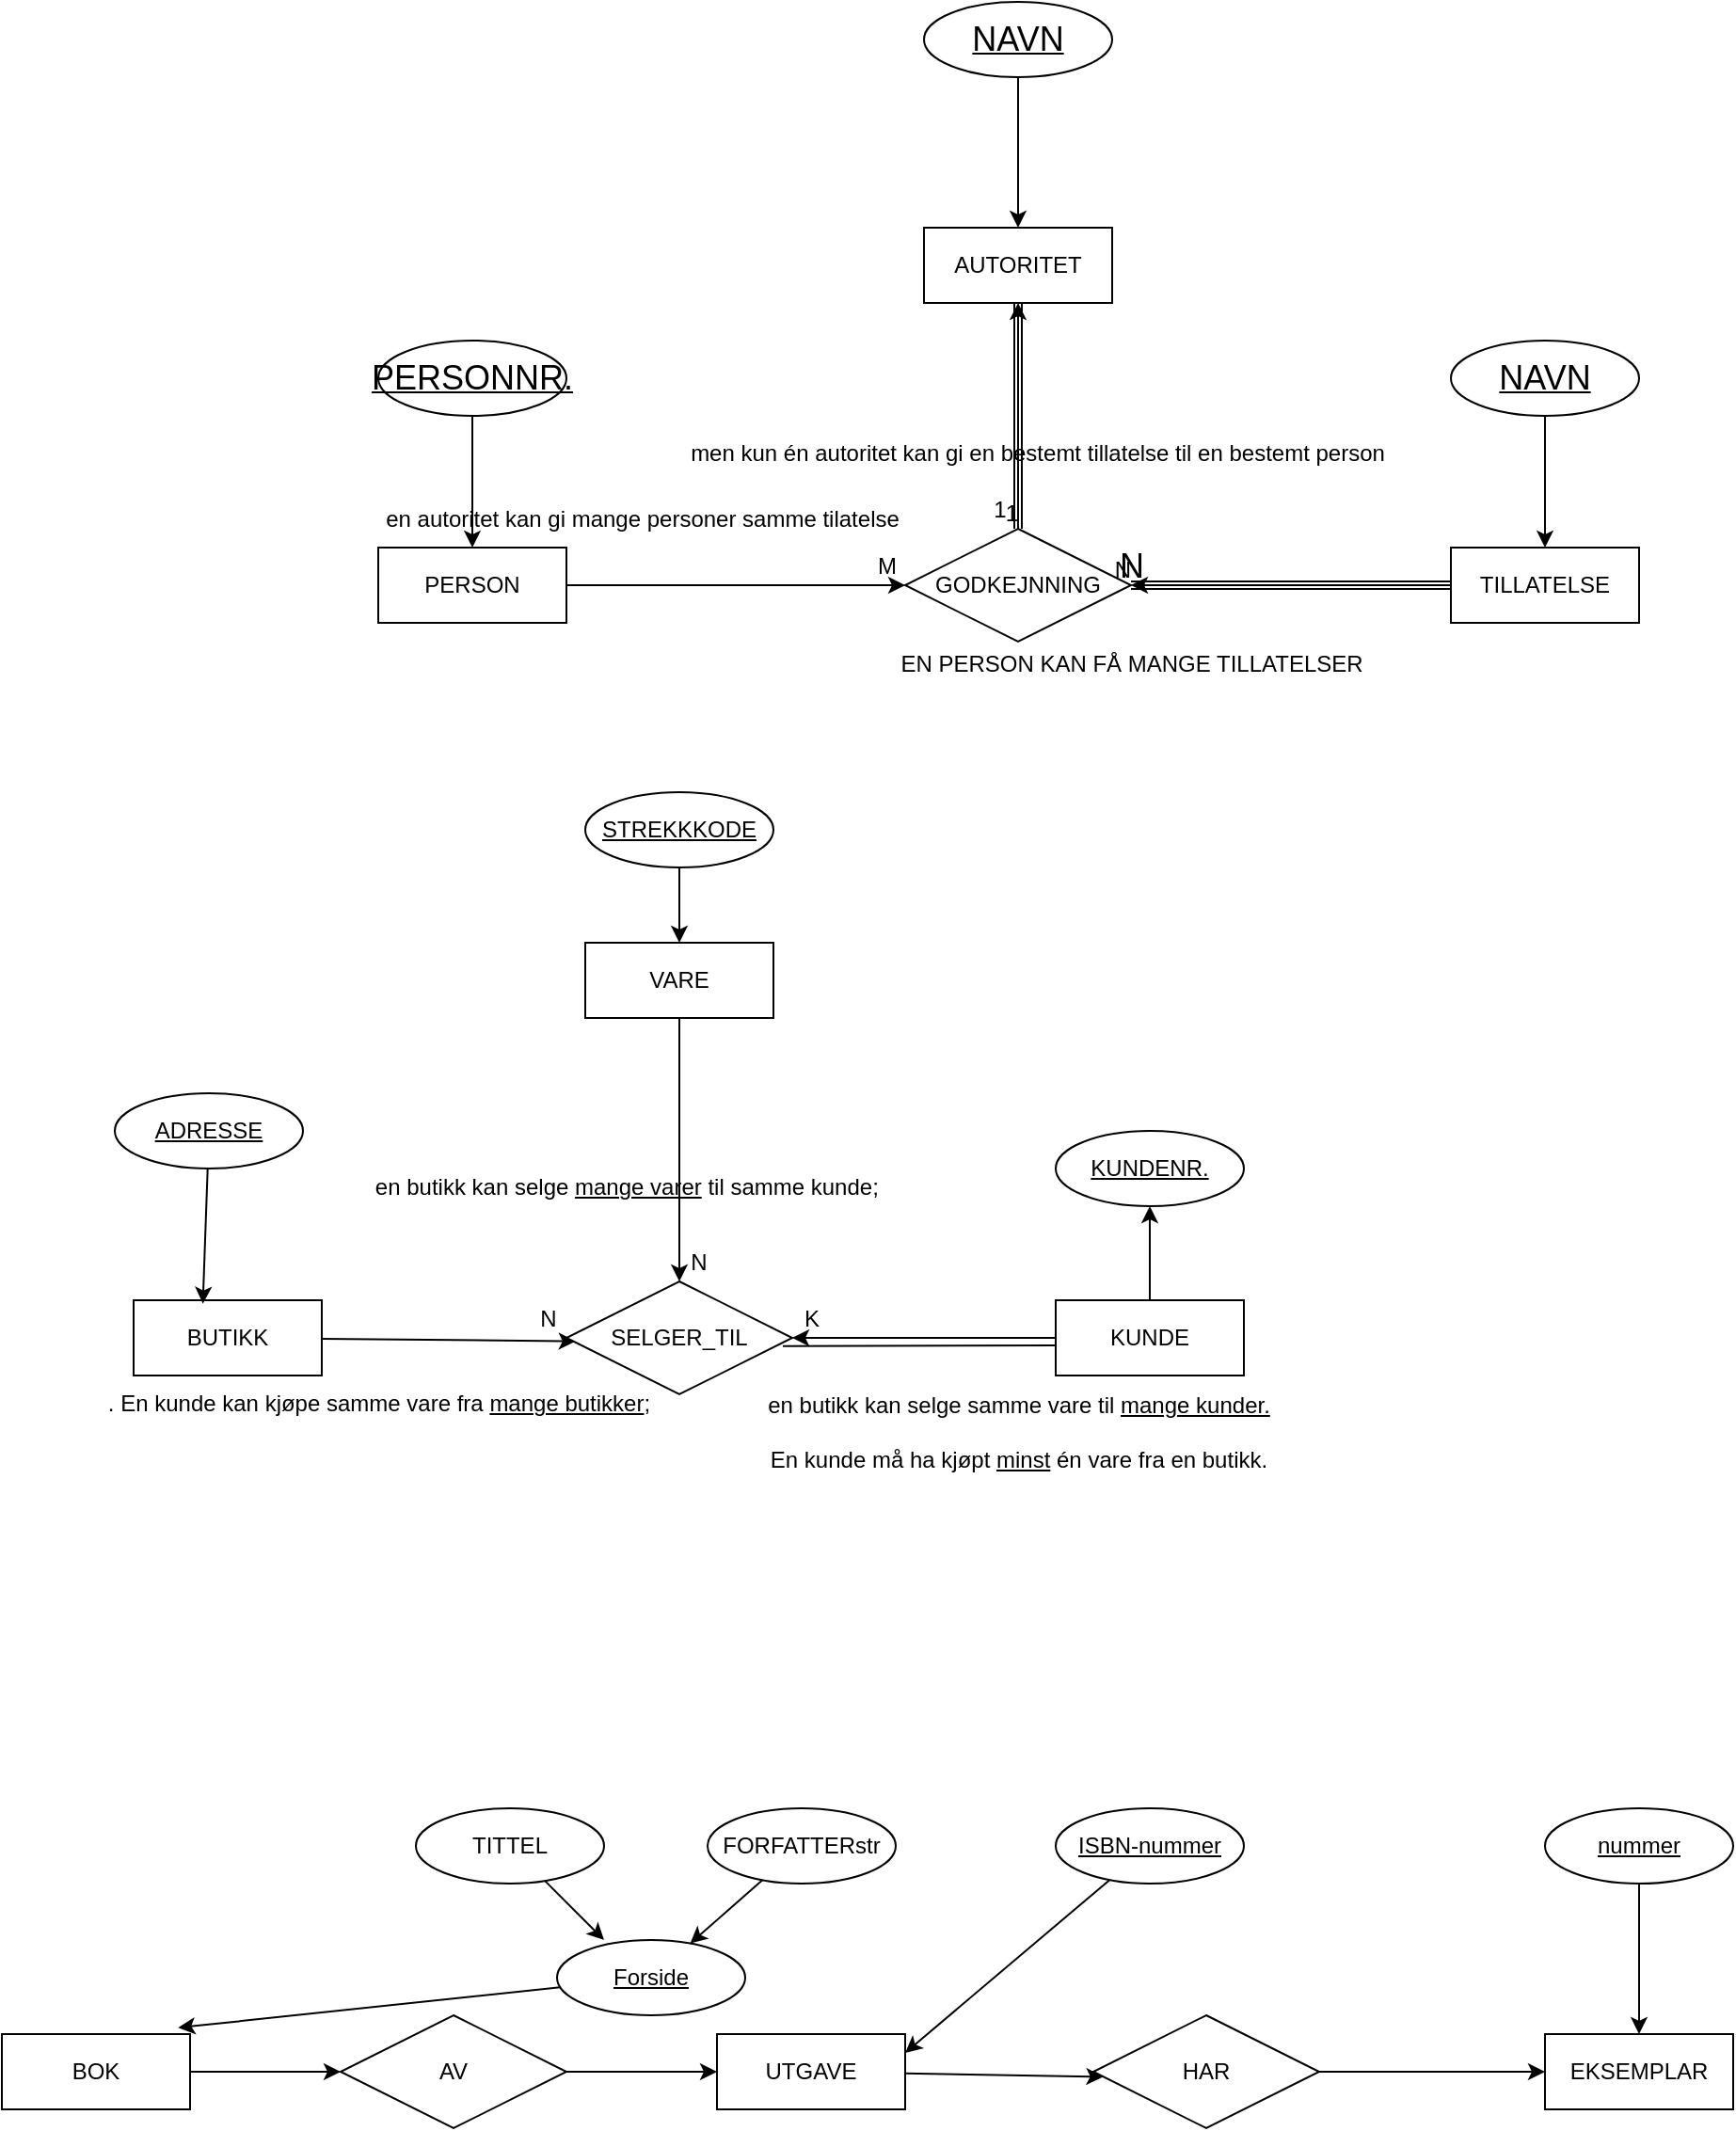 <mxfile>
    <diagram id="GjdEe3MNRX_D_YGAk7MI" name="Page-1">
        <mxGraphModel dx="1518" dy="605" grid="1" gridSize="10" guides="1" tooltips="1" connect="1" arrows="1" fold="1" page="0" pageScale="1" pageWidth="850" pageHeight="1100" math="0" shadow="0">
            <root>
                <mxCell id="0"/>
                <mxCell id="1" parent="0"/>
                <mxCell id="8" style="edgeStyle=none;html=1;entryX=0.5;entryY=1;entryDx=0;entryDy=0;" edge="1" parent="1" source="4" target="6">
                    <mxGeometry relative="1" as="geometry"/>
                </mxCell>
                <mxCell id="4" value="GODKEJNNING" style="shape=rhombus;perimeter=rhombusPerimeter;whiteSpace=wrap;html=1;align=center;" vertex="1" parent="1">
                    <mxGeometry x="360" y="430" width="120" height="60" as="geometry"/>
                </mxCell>
                <mxCell id="11" style="edgeStyle=none;html=1;" edge="1" parent="1" source="5" target="4">
                    <mxGeometry relative="1" as="geometry"/>
                </mxCell>
                <mxCell id="5" value="PERSON" style="whiteSpace=wrap;html=1;align=center;" vertex="1" parent="1">
                    <mxGeometry x="80" y="440" width="100" height="40" as="geometry"/>
                </mxCell>
                <mxCell id="6" value="AUTORITET" style="whiteSpace=wrap;html=1;align=center;" vertex="1" parent="1">
                    <mxGeometry x="370" y="270" width="100" height="40" as="geometry"/>
                </mxCell>
                <mxCell id="12" style="edgeStyle=none;html=1;entryX=1;entryY=0.5;entryDx=0;entryDy=0;" edge="1" parent="1" source="7" target="4">
                    <mxGeometry relative="1" as="geometry"/>
                </mxCell>
                <mxCell id="7" value="TILLATELSE" style="whiteSpace=wrap;html=1;align=center;" vertex="1" parent="1">
                    <mxGeometry x="650" y="440" width="100" height="40" as="geometry"/>
                </mxCell>
                <mxCell id="23" style="edgeStyle=none;html=1;fontSize=18;" edge="1" parent="1" source="19" target="5">
                    <mxGeometry relative="1" as="geometry"/>
                </mxCell>
                <mxCell id="19" value="PERSONNR." style="ellipse;whiteSpace=wrap;html=1;align=center;fontStyle=4;fontSize=18;" vertex="1" parent="1">
                    <mxGeometry x="80" y="330" width="100" height="40" as="geometry"/>
                </mxCell>
                <mxCell id="24" style="edgeStyle=none;html=1;fontSize=18;" edge="1" parent="1" source="20" target="6">
                    <mxGeometry relative="1" as="geometry"/>
                </mxCell>
                <mxCell id="20" value="NAVN" style="ellipse;whiteSpace=wrap;html=1;align=center;fontStyle=4;fontSize=18;" vertex="1" parent="1">
                    <mxGeometry x="370" y="150" width="100" height="40" as="geometry"/>
                </mxCell>
                <mxCell id="22" style="edgeStyle=none;html=1;fontSize=18;" edge="1" parent="1" source="21" target="7">
                    <mxGeometry relative="1" as="geometry"/>
                </mxCell>
                <mxCell id="21" value="NAVN" style="ellipse;whiteSpace=wrap;html=1;align=center;fontStyle=4;fontSize=18;" vertex="1" parent="1">
                    <mxGeometry x="650" y="330" width="100" height="40" as="geometry"/>
                </mxCell>
                <mxCell id="29" value="N" style="text;html=1;align=center;verticalAlign=middle;resizable=0;points=[];autosize=1;strokeColor=none;fillColor=none;fontSize=18;" vertex="1" parent="1">
                    <mxGeometry x="460" y="430" width="40" height="40" as="geometry"/>
                </mxCell>
                <mxCell id="30" value="&lt;font style=&quot;font-size: 12px;&quot;&gt;EN PERSON KAN FÅ MANGE TILLATELSER&lt;/font&gt;" style="text;html=1;align=center;verticalAlign=middle;resizable=0;points=[];autosize=1;strokeColor=none;fillColor=none;fontSize=18;" vertex="1" parent="1">
                    <mxGeometry x="345" y="480" width="270" height="40" as="geometry"/>
                </mxCell>
                <mxCell id="31" value="M" style="text;html=1;align=center;verticalAlign=middle;resizable=0;points=[];autosize=1;strokeColor=none;fillColor=none;fontSize=12;" vertex="1" parent="1">
                    <mxGeometry x="335" y="435" width="30" height="30" as="geometry"/>
                </mxCell>
                <mxCell id="32" value="en autoritet kan gi mange personer samme tilatelse" style="text;html=1;align=center;verticalAlign=middle;resizable=0;points=[];autosize=1;strokeColor=none;fillColor=none;fontSize=12;" vertex="1" parent="1">
                    <mxGeometry x="70" y="410" width="300" height="30" as="geometry"/>
                </mxCell>
                <mxCell id="33" value="1" style="text;html=1;align=center;verticalAlign=middle;resizable=0;points=[];autosize=1;strokeColor=none;fillColor=none;fontSize=12;" vertex="1" parent="1">
                    <mxGeometry x="395" y="405" width="30" height="30" as="geometry"/>
                </mxCell>
                <mxCell id="34" value="men kun én autoritet kan gi en bestemt tillatelse til en bestemt person" style="text;html=1;align=center;verticalAlign=middle;resizable=0;points=[];autosize=1;strokeColor=none;fillColor=none;fontSize=12;" vertex="1" parent="1">
                    <mxGeometry x="235" y="375" width="390" height="30" as="geometry"/>
                </mxCell>
                <mxCell id="35" value="" style="shape=link;html=1;rounded=0;fontSize=12;" edge="1" parent="1" target="4">
                    <mxGeometry relative="1" as="geometry">
                        <mxPoint x="420" y="310" as="sourcePoint"/>
                        <mxPoint x="600" y="349.67" as="targetPoint"/>
                    </mxGeometry>
                </mxCell>
                <mxCell id="36" value="1" style="resizable=0;html=1;align=right;verticalAlign=bottom;fontSize=12;" connectable="0" vertex="1" parent="35">
                    <mxGeometry x="1" relative="1" as="geometry"/>
                </mxCell>
                <mxCell id="37" value="" style="shape=link;html=1;rounded=0;fontSize=12;exitX=0;exitY=0.5;exitDx=0;exitDy=0;" edge="1" parent="1" source="7" target="4">
                    <mxGeometry relative="1" as="geometry">
                        <mxPoint x="440" y="350" as="sourcePoint"/>
                        <mxPoint x="600" y="350" as="targetPoint"/>
                    </mxGeometry>
                </mxCell>
                <mxCell id="38" value="N" style="resizable=0;html=1;align=right;verticalAlign=bottom;fontSize=12;" connectable="0" vertex="1" parent="37">
                    <mxGeometry x="1" relative="1" as="geometry"/>
                </mxCell>
                <mxCell id="46" style="edgeStyle=none;html=1;entryX=1;entryY=0.5;entryDx=0;entryDy=0;fontSize=12;" edge="1" parent="1" source="39" target="41">
                    <mxGeometry relative="1" as="geometry"/>
                </mxCell>
                <mxCell id="47" style="edgeStyle=none;html=1;entryX=0.5;entryY=1;entryDx=0;entryDy=0;fontSize=12;" edge="1" parent="1" source="39" target="43">
                    <mxGeometry relative="1" as="geometry"/>
                </mxCell>
                <mxCell id="39" value="KUNDE" style="whiteSpace=wrap;html=1;align=center;fontSize=12;" vertex="1" parent="1">
                    <mxGeometry x="440" y="840" width="100" height="40" as="geometry"/>
                </mxCell>
                <mxCell id="45" style="edgeStyle=none;html=1;entryX=0.041;entryY=0.53;entryDx=0;entryDy=0;entryPerimeter=0;fontSize=12;" edge="1" parent="1" source="40" target="41">
                    <mxGeometry relative="1" as="geometry"/>
                </mxCell>
                <mxCell id="40" value="BUTIKK" style="whiteSpace=wrap;html=1;align=center;fontSize=12;" vertex="1" parent="1">
                    <mxGeometry x="-50" y="840" width="100" height="40" as="geometry"/>
                </mxCell>
                <mxCell id="41" value="SELGER_TIL" style="shape=rhombus;perimeter=rhombusPerimeter;whiteSpace=wrap;html=1;align=center;fontSize=12;" vertex="1" parent="1">
                    <mxGeometry x="180" y="830" width="120" height="60" as="geometry"/>
                </mxCell>
                <mxCell id="44" style="edgeStyle=none;html=1;entryX=0.5;entryY=0;entryDx=0;entryDy=0;fontSize=12;" edge="1" parent="1" source="42" target="41">
                    <mxGeometry relative="1" as="geometry"/>
                </mxCell>
                <mxCell id="42" value="VARE" style="whiteSpace=wrap;html=1;align=center;fontSize=12;" vertex="1" parent="1">
                    <mxGeometry x="190" y="650" width="100" height="40" as="geometry"/>
                </mxCell>
                <mxCell id="43" value="&lt;u&gt;KUNDENR.&lt;/u&gt;" style="ellipse;whiteSpace=wrap;html=1;align=center;fontSize=12;" vertex="1" parent="1">
                    <mxGeometry x="440" y="750" width="100" height="40" as="geometry"/>
                </mxCell>
                <mxCell id="77" style="edgeStyle=none;html=1;entryX=0.368;entryY=0.046;entryDx=0;entryDy=0;entryPerimeter=0;fontSize=12;" edge="1" parent="1" source="49" target="40">
                    <mxGeometry relative="1" as="geometry"/>
                </mxCell>
                <mxCell id="49" value="ADRESSE" style="ellipse;whiteSpace=wrap;html=1;align=center;fontStyle=4;fontSize=12;" vertex="1" parent="1">
                    <mxGeometry x="-60" y="730" width="100" height="40" as="geometry"/>
                </mxCell>
                <mxCell id="51" style="edgeStyle=none;html=1;fontSize=12;" edge="1" parent="1" source="50" target="42">
                    <mxGeometry relative="1" as="geometry"/>
                </mxCell>
                <mxCell id="50" value="STREKKKODE" style="ellipse;whiteSpace=wrap;html=1;align=center;fontStyle=4;fontSize=12;" vertex="1" parent="1">
                    <mxGeometry x="190" y="570" width="100" height="40" as="geometry"/>
                </mxCell>
                <mxCell id="52" value="N" style="text;html=1;align=center;verticalAlign=middle;resizable=0;points=[];autosize=1;strokeColor=none;fillColor=none;fontSize=12;" vertex="1" parent="1">
                    <mxGeometry x="155" y="835" width="30" height="30" as="geometry"/>
                </mxCell>
                <mxCell id="53" value="N" style="text;html=1;align=center;verticalAlign=middle;resizable=0;points=[];autosize=1;strokeColor=none;fillColor=none;fontSize=12;" vertex="1" parent="1">
                    <mxGeometry x="235" y="805" width="30" height="30" as="geometry"/>
                </mxCell>
                <mxCell id="54" value=". En kunde kan kjøpe samme vare fra &lt;u&gt;mange butikker&lt;/u&gt;;" style="text;html=1;align=center;verticalAlign=middle;resizable=0;points=[];autosize=1;strokeColor=none;fillColor=none;fontSize=12;" vertex="1" parent="1">
                    <mxGeometry x="-75" y="880" width="310" height="30" as="geometry"/>
                </mxCell>
                <mxCell id="55" value="K" style="text;html=1;align=center;verticalAlign=middle;resizable=0;points=[];autosize=1;strokeColor=none;fillColor=none;fontSize=12;" vertex="1" parent="1">
                    <mxGeometry x="295" y="835" width="30" height="30" as="geometry"/>
                </mxCell>
                <mxCell id="56" value="&amp;nbsp;en butikk kan selge &lt;u&gt;mange varer&lt;/u&gt; til samme kunde;" style="text;html=1;align=center;verticalAlign=middle;resizable=0;points=[];autosize=1;strokeColor=none;fillColor=none;fontSize=12;" vertex="1" parent="1">
                    <mxGeometry x="65" y="765" width="290" height="30" as="geometry"/>
                </mxCell>
                <mxCell id="57" value="" style="endArrow=none;html=1;rounded=0;fontSize=12;" edge="1" parent="1">
                    <mxGeometry relative="1" as="geometry">
                        <mxPoint x="295" y="864.33" as="sourcePoint"/>
                        <mxPoint x="440" y="864" as="targetPoint"/>
                    </mxGeometry>
                </mxCell>
                <mxCell id="58" value="en butikk kan selge samme vare til &lt;u&gt;mange kunder.&lt;/u&gt;&lt;br&gt;&lt;br&gt;En kunde må ha kjøpt &lt;u&gt;minst&lt;/u&gt; én vare fra en butikk." style="text;html=1;align=center;verticalAlign=middle;resizable=0;points=[];autosize=1;strokeColor=none;fillColor=none;fontSize=12;" vertex="1" parent="1">
                    <mxGeometry x="275" y="880" width="290" height="60" as="geometry"/>
                </mxCell>
                <mxCell id="70" style="edgeStyle=none;html=1;entryX=0.044;entryY=0.545;entryDx=0;entryDy=0;entryPerimeter=0;fontSize=12;" edge="1" parent="1" source="59" target="69">
                    <mxGeometry relative="1" as="geometry"/>
                </mxCell>
                <mxCell id="59" value="UTGAVE" style="whiteSpace=wrap;html=1;align=center;fontSize=12;" vertex="1" parent="1">
                    <mxGeometry x="260" y="1230" width="100" height="40" as="geometry"/>
                </mxCell>
                <mxCell id="66" style="edgeStyle=none;html=1;fontSize=12;" edge="1" parent="1" source="60">
                    <mxGeometry relative="1" as="geometry">
                        <mxPoint x="200" y="1180" as="targetPoint"/>
                    </mxGeometry>
                </mxCell>
                <mxCell id="60" value="TITTEL" style="ellipse;whiteSpace=wrap;html=1;align=center;fontSize=12;" vertex="1" parent="1">
                    <mxGeometry x="100" y="1110" width="100" height="40" as="geometry"/>
                </mxCell>
                <mxCell id="65" style="edgeStyle=none;html=1;fontSize=12;" edge="1" parent="1" source="61" target="67">
                    <mxGeometry relative="1" as="geometry">
                        <mxPoint x="240" y="1180" as="targetPoint"/>
                    </mxGeometry>
                </mxCell>
                <mxCell id="61" value="FORFATTERstr" style="ellipse;whiteSpace=wrap;html=1;align=center;fontSize=12;" vertex="1" parent="1">
                    <mxGeometry x="255" y="1110" width="100" height="40" as="geometry"/>
                </mxCell>
                <mxCell id="64" style="edgeStyle=none;html=1;entryX=1;entryY=0.25;entryDx=0;entryDy=0;fontSize=12;" edge="1" parent="1" source="63" target="59">
                    <mxGeometry relative="1" as="geometry"/>
                </mxCell>
                <mxCell id="63" value="ISBN-nummer" style="ellipse;whiteSpace=wrap;html=1;align=center;fontStyle=4;fontSize=12;" vertex="1" parent="1">
                    <mxGeometry x="440" y="1110" width="100" height="40" as="geometry"/>
                </mxCell>
                <mxCell id="68" style="edgeStyle=none;html=1;fontSize=12;entryX=0.937;entryY=-0.085;entryDx=0;entryDy=0;entryPerimeter=0;" edge="1" parent="1" source="67" target="73">
                    <mxGeometry relative="1" as="geometry"/>
                </mxCell>
                <mxCell id="67" value="Forside" style="ellipse;whiteSpace=wrap;html=1;align=center;fontStyle=4;fontSize=12;" vertex="1" parent="1">
                    <mxGeometry x="175" y="1180" width="100" height="40" as="geometry"/>
                </mxCell>
                <mxCell id="72" style="edgeStyle=none;html=1;fontSize=12;" edge="1" parent="1" source="69" target="71">
                    <mxGeometry relative="1" as="geometry"/>
                </mxCell>
                <mxCell id="69" value="HAR" style="shape=rhombus;perimeter=rhombusPerimeter;whiteSpace=wrap;html=1;align=center;fontSize=12;" vertex="1" parent="1">
                    <mxGeometry x="460" y="1220" width="120" height="60" as="geometry"/>
                </mxCell>
                <mxCell id="71" value="EKSEMPLAR" style="whiteSpace=wrap;html=1;align=center;fontSize=12;" vertex="1" parent="1">
                    <mxGeometry x="700" y="1230" width="100" height="40" as="geometry"/>
                </mxCell>
                <mxCell id="75" style="edgeStyle=none;html=1;fontSize=12;" edge="1" parent="1" source="73" target="74">
                    <mxGeometry relative="1" as="geometry"/>
                </mxCell>
                <mxCell id="73" value="BOK" style="whiteSpace=wrap;html=1;align=center;fontSize=12;" vertex="1" parent="1">
                    <mxGeometry x="-120" y="1230" width="100" height="40" as="geometry"/>
                </mxCell>
                <mxCell id="76" style="edgeStyle=none;html=1;fontSize=12;" edge="1" parent="1" source="74" target="59">
                    <mxGeometry relative="1" as="geometry"/>
                </mxCell>
                <mxCell id="74" value="AV" style="shape=rhombus;perimeter=rhombusPerimeter;whiteSpace=wrap;html=1;align=center;fontSize=12;" vertex="1" parent="1">
                    <mxGeometry x="60" y="1220" width="120" height="60" as="geometry"/>
                </mxCell>
                <mxCell id="79" style="edgeStyle=none;html=1;fontSize=12;" edge="1" parent="1" source="78" target="71">
                    <mxGeometry relative="1" as="geometry"/>
                </mxCell>
                <mxCell id="78" value="nummer" style="ellipse;whiteSpace=wrap;html=1;align=center;fontStyle=4;fontSize=12;" vertex="1" parent="1">
                    <mxGeometry x="700" y="1110" width="100" height="40" as="geometry"/>
                </mxCell>
            </root>
        </mxGraphModel>
    </diagram>
</mxfile>